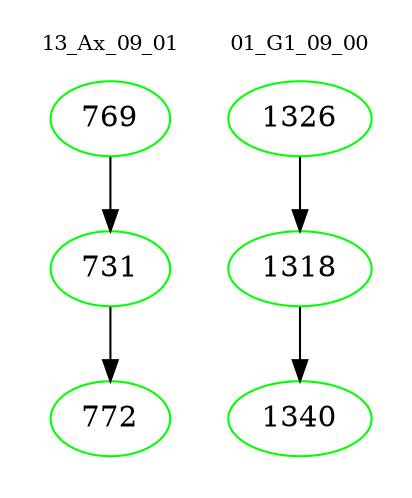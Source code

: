 digraph{
subgraph cluster_0 {
color = white
label = "13_Ax_09_01";
fontsize=10;
T0_769 [label="769", color="green"]
T0_769 -> T0_731 [color="black"]
T0_731 [label="731", color="green"]
T0_731 -> T0_772 [color="black"]
T0_772 [label="772", color="green"]
}
subgraph cluster_1 {
color = white
label = "01_G1_09_00";
fontsize=10;
T1_1326 [label="1326", color="green"]
T1_1326 -> T1_1318 [color="black"]
T1_1318 [label="1318", color="green"]
T1_1318 -> T1_1340 [color="black"]
T1_1340 [label="1340", color="green"]
}
}
